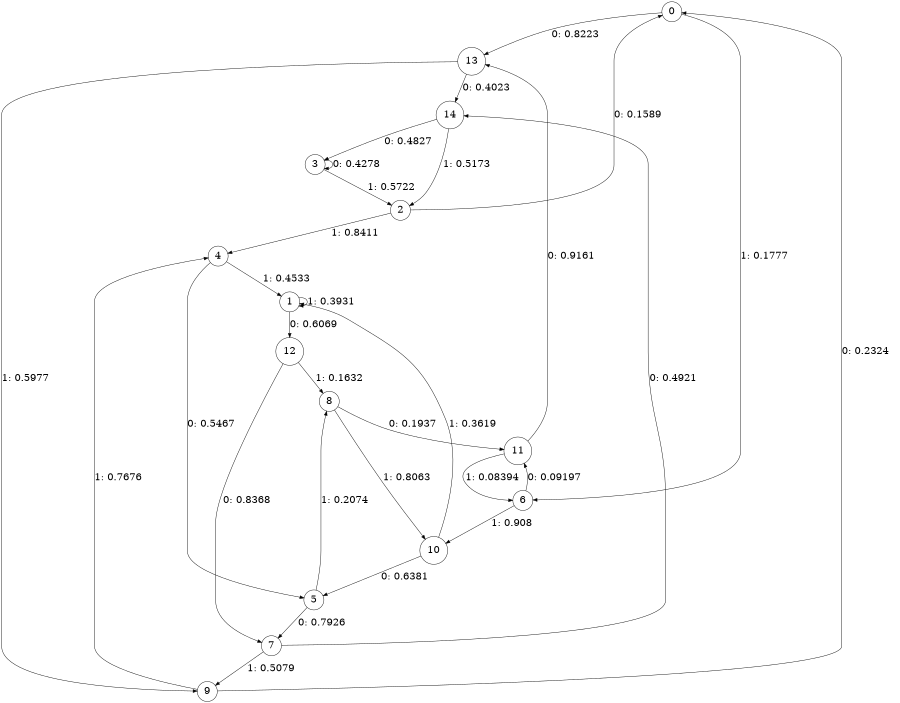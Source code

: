 digraph "ch26concat_phase3_L4" {
size = "6,8.5";
ratio = "fill";
node [shape = circle];
node [fontsize = 24];
edge [fontsize = 24];
0 -> 13 [label = "0: 0.8223   "];
0 -> 6 [label = "1: 0.1777   "];
1 -> 12 [label = "0: 0.6069   "];
1 -> 1 [label = "1: 0.3931   "];
2 -> 0 [label = "0: 0.1589   "];
2 -> 4 [label = "1: 0.8411   "];
3 -> 3 [label = "0: 0.4278   "];
3 -> 2 [label = "1: 0.5722   "];
4 -> 5 [label = "0: 0.5467   "];
4 -> 1 [label = "1: 0.4533   "];
5 -> 7 [label = "0: 0.7926   "];
5 -> 8 [label = "1: 0.2074   "];
6 -> 11 [label = "0: 0.09197  "];
6 -> 10 [label = "1: 0.908    "];
7 -> 14 [label = "0: 0.4921   "];
7 -> 9 [label = "1: 0.5079   "];
8 -> 11 [label = "0: 0.1937   "];
8 -> 10 [label = "1: 0.8063   "];
9 -> 0 [label = "0: 0.2324   "];
9 -> 4 [label = "1: 0.7676   "];
10 -> 5 [label = "0: 0.6381   "];
10 -> 1 [label = "1: 0.3619   "];
11 -> 13 [label = "0: 0.9161   "];
11 -> 6 [label = "1: 0.08394  "];
12 -> 7 [label = "0: 0.8368   "];
12 -> 8 [label = "1: 0.1632   "];
13 -> 14 [label = "0: 0.4023   "];
13 -> 9 [label = "1: 0.5977   "];
14 -> 3 [label = "0: 0.4827   "];
14 -> 2 [label = "1: 0.5173   "];
}